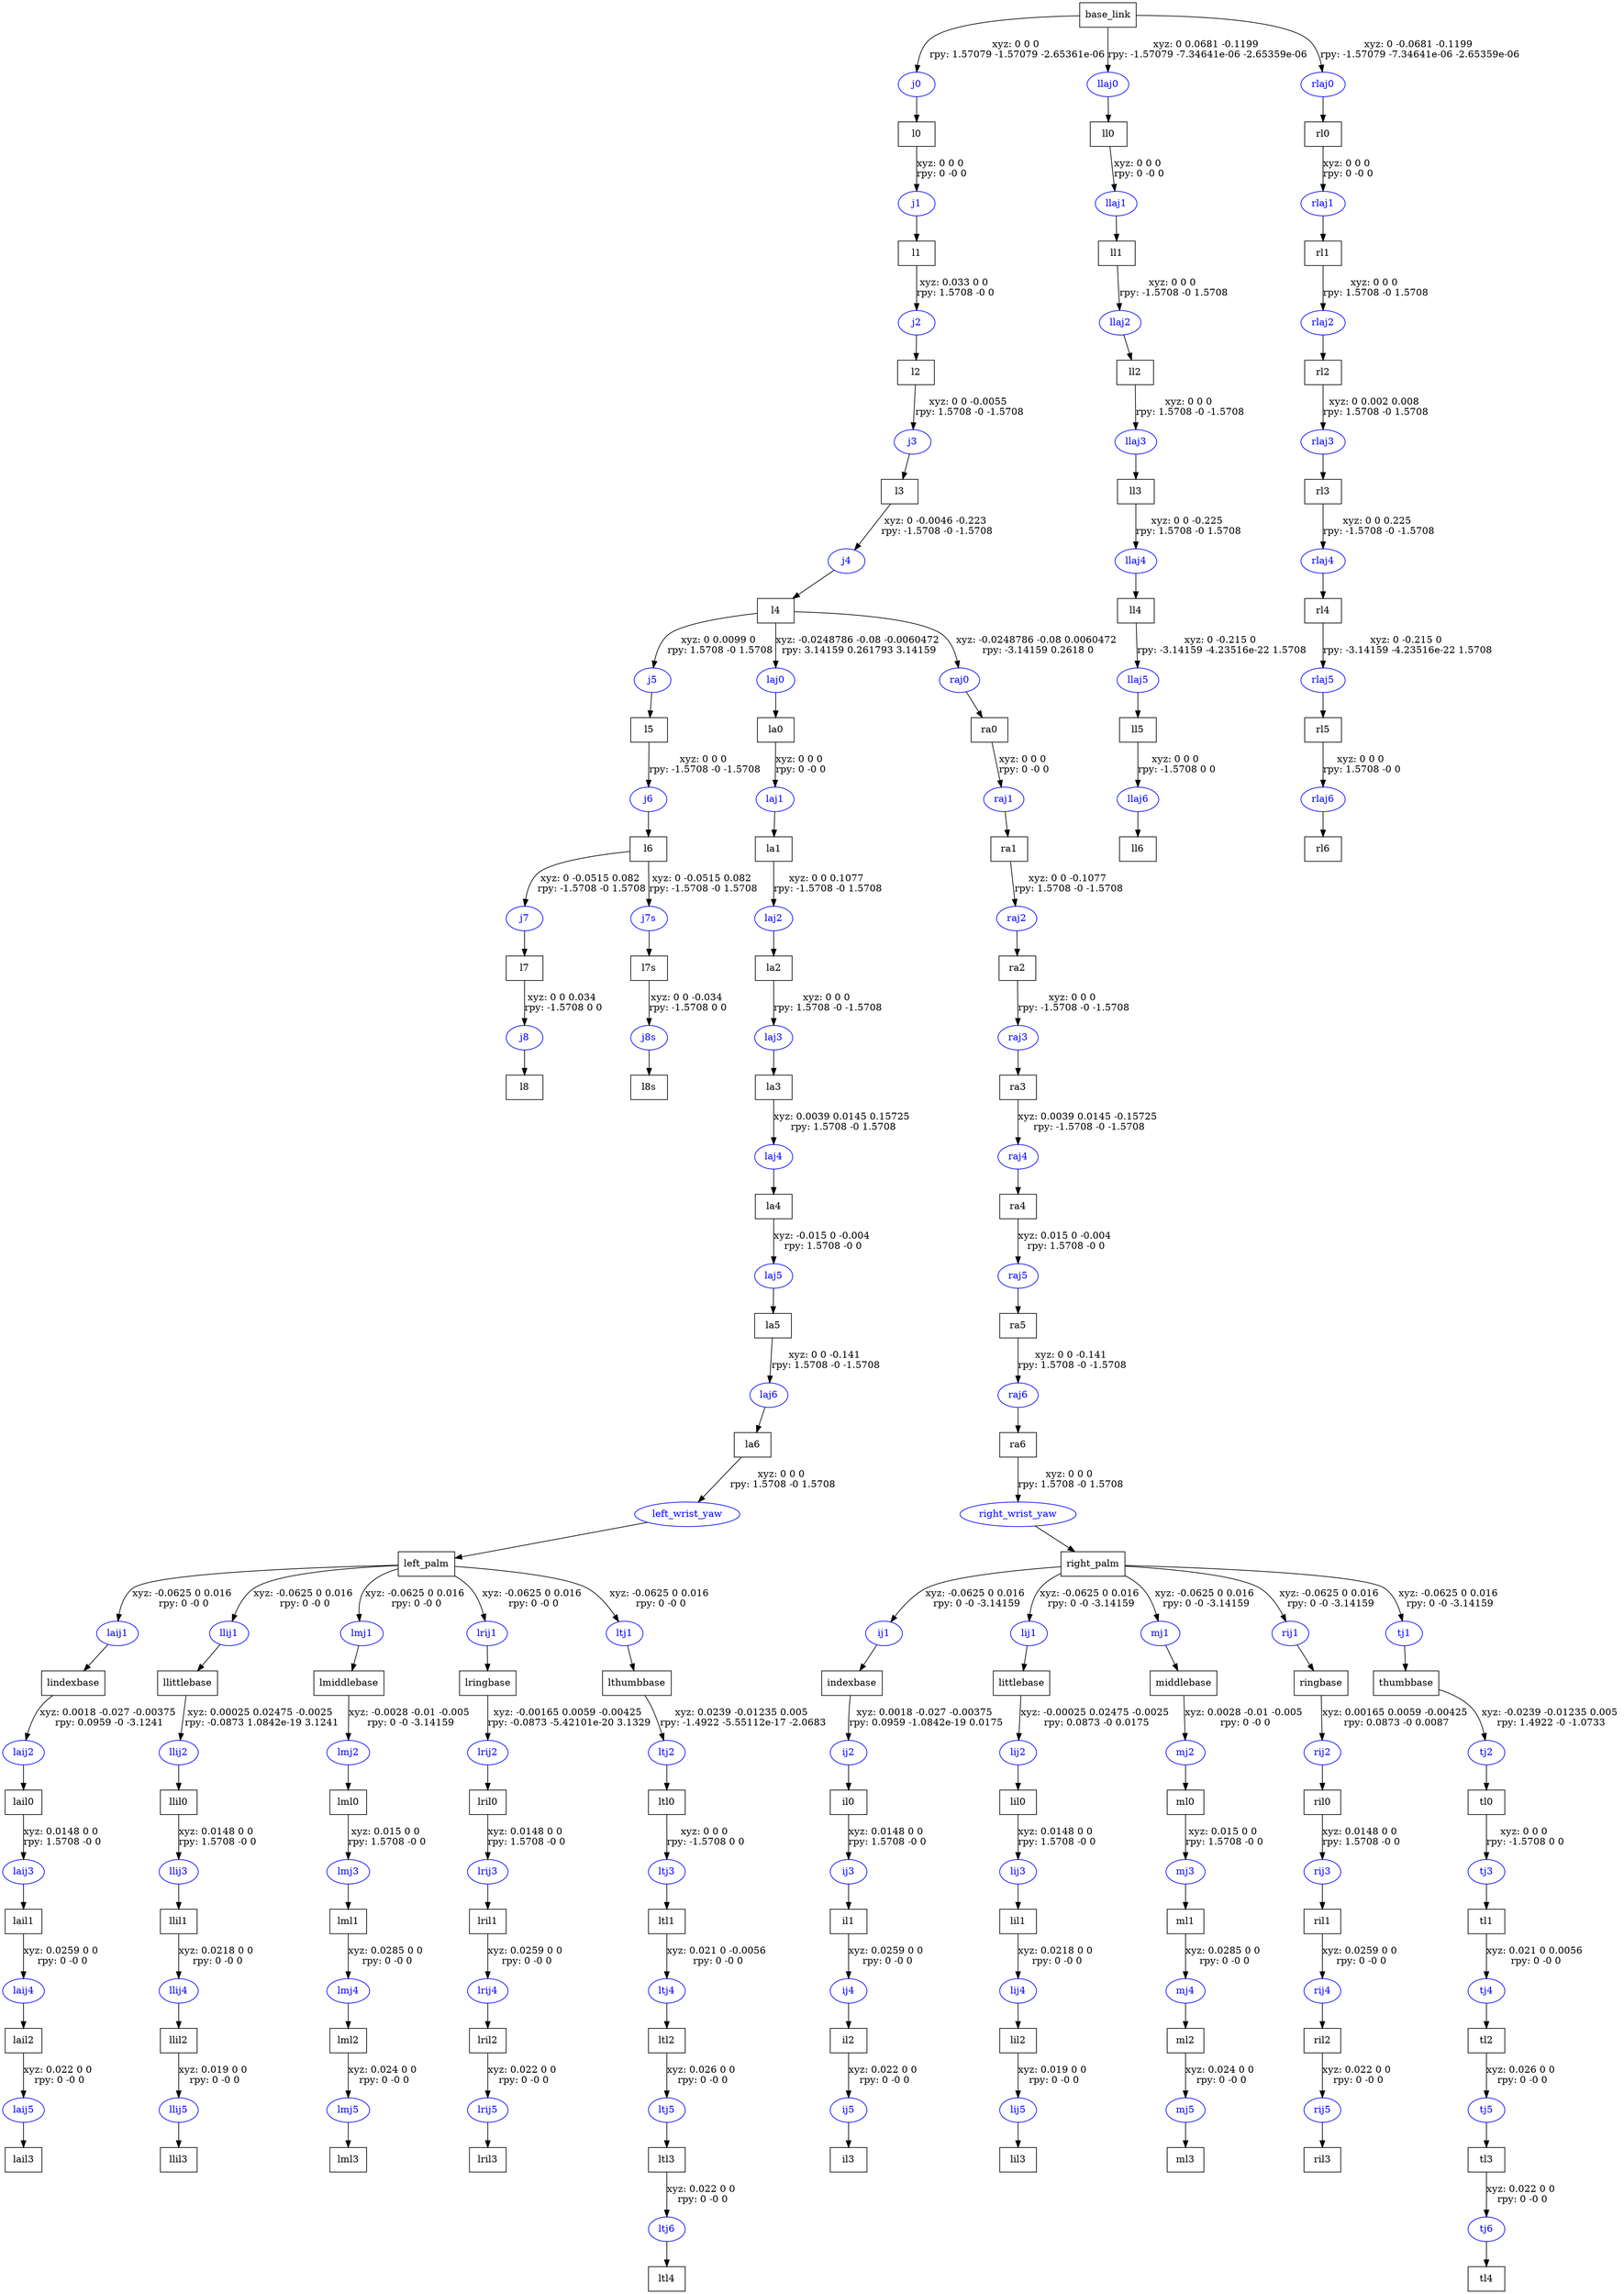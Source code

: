 digraph G {
node [shape=box];
"base_link" [label="base_link"];
"l0" [label="l0"];
"l1" [label="l1"];
"l2" [label="l2"];
"l3" [label="l3"];
"l4" [label="l4"];
"l5" [label="l5"];
"l6" [label="l6"];
"l7" [label="l7"];
"l8" [label="l8"];
"l7s" [label="l7s"];
"l8s" [label="l8s"];
"la0" [label="la0"];
"la1" [label="la1"];
"la2" [label="la2"];
"la3" [label="la3"];
"la4" [label="la4"];
"la5" [label="la5"];
"la6" [label="la6"];
"left_palm" [label="left_palm"];
"lindexbase" [label="lindexbase"];
"lail0" [label="lail0"];
"lail1" [label="lail1"];
"lail2" [label="lail2"];
"lail3" [label="lail3"];
"llittlebase" [label="llittlebase"];
"llil0" [label="llil0"];
"llil1" [label="llil1"];
"llil2" [label="llil2"];
"llil3" [label="llil3"];
"lmiddlebase" [label="lmiddlebase"];
"lml0" [label="lml0"];
"lml1" [label="lml1"];
"lml2" [label="lml2"];
"lml3" [label="lml3"];
"lringbase" [label="lringbase"];
"lril0" [label="lril0"];
"lril1" [label="lril1"];
"lril2" [label="lril2"];
"lril3" [label="lril3"];
"lthumbbase" [label="lthumbbase"];
"ltl0" [label="ltl0"];
"ltl1" [label="ltl1"];
"ltl2" [label="ltl2"];
"ltl3" [label="ltl3"];
"ltl4" [label="ltl4"];
"ra0" [label="ra0"];
"ra1" [label="ra1"];
"ra2" [label="ra2"];
"ra3" [label="ra3"];
"ra4" [label="ra4"];
"ra5" [label="ra5"];
"ra6" [label="ra6"];
"right_palm" [label="right_palm"];
"indexbase" [label="indexbase"];
"il0" [label="il0"];
"il1" [label="il1"];
"il2" [label="il2"];
"il3" [label="il3"];
"littlebase" [label="littlebase"];
"lil0" [label="lil0"];
"lil1" [label="lil1"];
"lil2" [label="lil2"];
"lil3" [label="lil3"];
"middlebase" [label="middlebase"];
"ml0" [label="ml0"];
"ml1" [label="ml1"];
"ml2" [label="ml2"];
"ml3" [label="ml3"];
"ringbase" [label="ringbase"];
"ril0" [label="ril0"];
"ril1" [label="ril1"];
"ril2" [label="ril2"];
"ril3" [label="ril3"];
"thumbbase" [label="thumbbase"];
"tl0" [label="tl0"];
"tl1" [label="tl1"];
"tl2" [label="tl2"];
"tl3" [label="tl3"];
"tl4" [label="tl4"];
"ll0" [label="ll0"];
"ll1" [label="ll1"];
"ll2" [label="ll2"];
"ll3" [label="ll3"];
"ll4" [label="ll4"];
"ll5" [label="ll5"];
"ll6" [label="ll6"];
"rl0" [label="rl0"];
"rl1" [label="rl1"];
"rl2" [label="rl2"];
"rl3" [label="rl3"];
"rl4" [label="rl4"];
"rl5" [label="rl5"];
"rl6" [label="rl6"];
node [shape=ellipse, color=blue, fontcolor=blue];
"base_link" -> "j0" [label="xyz: 0 0 0 \nrpy: 1.57079 -1.57079 -2.65361e-06"]
"j0" -> "l0"
"l0" -> "j1" [label="xyz: 0 0 0 \nrpy: 0 -0 0"]
"j1" -> "l1"
"l1" -> "j2" [label="xyz: 0.033 0 0 \nrpy: 1.5708 -0 0"]
"j2" -> "l2"
"l2" -> "j3" [label="xyz: 0 0 -0.0055 \nrpy: 1.5708 -0 -1.5708"]
"j3" -> "l3"
"l3" -> "j4" [label="xyz: 0 -0.0046 -0.223 \nrpy: -1.5708 -0 -1.5708"]
"j4" -> "l4"
"l4" -> "j5" [label="xyz: 0 0.0099 0 \nrpy: 1.5708 -0 1.5708"]
"j5" -> "l5"
"l5" -> "j6" [label="xyz: 0 0 0 \nrpy: -1.5708 -0 -1.5708"]
"j6" -> "l6"
"l6" -> "j7" [label="xyz: 0 -0.0515 0.082 \nrpy: -1.5708 -0 1.5708"]
"j7" -> "l7"
"l7" -> "j8" [label="xyz: 0 0 0.034 \nrpy: -1.5708 0 0"]
"j8" -> "l8"
"l6" -> "j7s" [label="xyz: 0 -0.0515 0.082 \nrpy: -1.5708 -0 1.5708"]
"j7s" -> "l7s"
"l7s" -> "j8s" [label="xyz: 0 0 -0.034 \nrpy: -1.5708 0 0"]
"j8s" -> "l8s"
"l4" -> "laj0" [label="xyz: -0.0248786 -0.08 -0.0060472 \nrpy: 3.14159 0.261793 3.14159"]
"laj0" -> "la0"
"la0" -> "laj1" [label="xyz: 0 0 0 \nrpy: 0 -0 0"]
"laj1" -> "la1"
"la1" -> "laj2" [label="xyz: 0 0 0.1077 \nrpy: -1.5708 -0 1.5708"]
"laj2" -> "la2"
"la2" -> "laj3" [label="xyz: 0 0 0 \nrpy: 1.5708 -0 -1.5708"]
"laj3" -> "la3"
"la3" -> "laj4" [label="xyz: 0.0039 0.0145 0.15725 \nrpy: 1.5708 -0 1.5708"]
"laj4" -> "la4"
"la4" -> "laj5" [label="xyz: -0.015 0 -0.004 \nrpy: 1.5708 -0 0"]
"laj5" -> "la5"
"la5" -> "laj6" [label="xyz: 0 0 -0.141 \nrpy: 1.5708 -0 -1.5708"]
"laj6" -> "la6"
"la6" -> "left_wrist_yaw" [label="xyz: 0 0 0 \nrpy: 1.5708 -0 1.5708"]
"left_wrist_yaw" -> "left_palm"
"left_palm" -> "laij1" [label="xyz: -0.0625 0 0.016 \nrpy: 0 -0 0"]
"laij1" -> "lindexbase"
"lindexbase" -> "laij2" [label="xyz: 0.0018 -0.027 -0.00375 \nrpy: 0.0959 -0 -3.1241"]
"laij2" -> "lail0"
"lail0" -> "laij3" [label="xyz: 0.0148 0 0 \nrpy: 1.5708 -0 0"]
"laij3" -> "lail1"
"lail1" -> "laij4" [label="xyz: 0.0259 0 0 \nrpy: 0 -0 0"]
"laij4" -> "lail2"
"lail2" -> "laij5" [label="xyz: 0.022 0 0 \nrpy: 0 -0 0"]
"laij5" -> "lail3"
"left_palm" -> "llij1" [label="xyz: -0.0625 0 0.016 \nrpy: 0 -0 0"]
"llij1" -> "llittlebase"
"llittlebase" -> "llij2" [label="xyz: 0.00025 0.02475 -0.0025 \nrpy: -0.0873 1.0842e-19 3.1241"]
"llij2" -> "llil0"
"llil0" -> "llij3" [label="xyz: 0.0148 0 0 \nrpy: 1.5708 -0 0"]
"llij3" -> "llil1"
"llil1" -> "llij4" [label="xyz: 0.0218 0 0 \nrpy: 0 -0 0"]
"llij4" -> "llil2"
"llil2" -> "llij5" [label="xyz: 0.019 0 0 \nrpy: 0 -0 0"]
"llij5" -> "llil3"
"left_palm" -> "lmj1" [label="xyz: -0.0625 0 0.016 \nrpy: 0 -0 0"]
"lmj1" -> "lmiddlebase"
"lmiddlebase" -> "lmj2" [label="xyz: -0.0028 -0.01 -0.005 \nrpy: 0 -0 -3.14159"]
"lmj2" -> "lml0"
"lml0" -> "lmj3" [label="xyz: 0.015 0 0 \nrpy: 1.5708 -0 0"]
"lmj3" -> "lml1"
"lml1" -> "lmj4" [label="xyz: 0.0285 0 0 \nrpy: 0 -0 0"]
"lmj4" -> "lml2"
"lml2" -> "lmj5" [label="xyz: 0.024 0 0 \nrpy: 0 -0 0"]
"lmj5" -> "lml3"
"left_palm" -> "lrij1" [label="xyz: -0.0625 0 0.016 \nrpy: 0 -0 0"]
"lrij1" -> "lringbase"
"lringbase" -> "lrij2" [label="xyz: -0.00165 0.0059 -0.00425 \nrpy: -0.0873 -5.42101e-20 3.1329"]
"lrij2" -> "lril0"
"lril0" -> "lrij3" [label="xyz: 0.0148 0 0 \nrpy: 1.5708 -0 0"]
"lrij3" -> "lril1"
"lril1" -> "lrij4" [label="xyz: 0.0259 0 0 \nrpy: 0 -0 0"]
"lrij4" -> "lril2"
"lril2" -> "lrij5" [label="xyz: 0.022 0 0 \nrpy: 0 -0 0"]
"lrij5" -> "lril3"
"left_palm" -> "ltj1" [label="xyz: -0.0625 0 0.016 \nrpy: 0 -0 0"]
"ltj1" -> "lthumbbase"
"lthumbbase" -> "ltj2" [label="xyz: 0.0239 -0.01235 0.005 \nrpy: -1.4922 -5.55112e-17 -2.0683"]
"ltj2" -> "ltl0"
"ltl0" -> "ltj3" [label="xyz: 0 0 0 \nrpy: -1.5708 0 0"]
"ltj3" -> "ltl1"
"ltl1" -> "ltj4" [label="xyz: 0.021 0 -0.0056 \nrpy: 0 -0 0"]
"ltj4" -> "ltl2"
"ltl2" -> "ltj5" [label="xyz: 0.026 0 0 \nrpy: 0 -0 0"]
"ltj5" -> "ltl3"
"ltl3" -> "ltj6" [label="xyz: 0.022 0 0 \nrpy: 0 -0 0"]
"ltj6" -> "ltl4"
"l4" -> "raj0" [label="xyz: -0.0248786 -0.08 0.0060472 \nrpy: -3.14159 0.2618 0"]
"raj0" -> "ra0"
"ra0" -> "raj1" [label="xyz: 0 0 0 \nrpy: 0 -0 0"]
"raj1" -> "ra1"
"ra1" -> "raj2" [label="xyz: 0 0 -0.1077 \nrpy: 1.5708 -0 -1.5708"]
"raj2" -> "ra2"
"ra2" -> "raj3" [label="xyz: 0 0 0 \nrpy: -1.5708 -0 -1.5708"]
"raj3" -> "ra3"
"ra3" -> "raj4" [label="xyz: 0.0039 0.0145 -0.15725 \nrpy: -1.5708 -0 -1.5708"]
"raj4" -> "ra4"
"ra4" -> "raj5" [label="xyz: 0.015 0 -0.004 \nrpy: 1.5708 -0 0"]
"raj5" -> "ra5"
"ra5" -> "raj6" [label="xyz: 0 0 -0.141 \nrpy: 1.5708 -0 -1.5708"]
"raj6" -> "ra6"
"ra6" -> "right_wrist_yaw" [label="xyz: 0 0 0 \nrpy: 1.5708 -0 1.5708"]
"right_wrist_yaw" -> "right_palm"
"right_palm" -> "ij1" [label="xyz: -0.0625 0 0.016 \nrpy: 0 -0 -3.14159"]
"ij1" -> "indexbase"
"indexbase" -> "ij2" [label="xyz: 0.0018 -0.027 -0.00375 \nrpy: 0.0959 -1.0842e-19 0.0175"]
"ij2" -> "il0"
"il0" -> "ij3" [label="xyz: 0.0148 0 0 \nrpy: 1.5708 -0 0"]
"ij3" -> "il1"
"il1" -> "ij4" [label="xyz: 0.0259 0 0 \nrpy: 0 -0 0"]
"ij4" -> "il2"
"il2" -> "ij5" [label="xyz: 0.022 0 0 \nrpy: 0 -0 0"]
"ij5" -> "il3"
"right_palm" -> "lij1" [label="xyz: -0.0625 0 0.016 \nrpy: 0 -0 -3.14159"]
"lij1" -> "littlebase"
"littlebase" -> "lij2" [label="xyz: -0.00025 0.02475 -0.0025 \nrpy: 0.0873 -0 0.0175"]
"lij2" -> "lil0"
"lil0" -> "lij3" [label="xyz: 0.0148 0 0 \nrpy: 1.5708 -0 0"]
"lij3" -> "lil1"
"lil1" -> "lij4" [label="xyz: 0.0218 0 0 \nrpy: 0 -0 0"]
"lij4" -> "lil2"
"lil2" -> "lij5" [label="xyz: 0.019 0 0 \nrpy: 0 -0 0"]
"lij5" -> "lil3"
"right_palm" -> "mj1" [label="xyz: -0.0625 0 0.016 \nrpy: 0 -0 -3.14159"]
"mj1" -> "middlebase"
"middlebase" -> "mj2" [label="xyz: 0.0028 -0.01 -0.005 \nrpy: 0 -0 0"]
"mj2" -> "ml0"
"ml0" -> "mj3" [label="xyz: 0.015 0 0 \nrpy: 1.5708 -0 0"]
"mj3" -> "ml1"
"ml1" -> "mj4" [label="xyz: 0.0285 0 0 \nrpy: 0 -0 0"]
"mj4" -> "ml2"
"ml2" -> "mj5" [label="xyz: 0.024 0 0 \nrpy: 0 -0 0"]
"mj5" -> "ml3"
"right_palm" -> "rij1" [label="xyz: -0.0625 0 0.016 \nrpy: 0 -0 -3.14159"]
"rij1" -> "ringbase"
"ringbase" -> "rij2" [label="xyz: 0.00165 0.0059 -0.00425 \nrpy: 0.0873 -0 0.0087"]
"rij2" -> "ril0"
"ril0" -> "rij3" [label="xyz: 0.0148 0 0 \nrpy: 1.5708 -0 0"]
"rij3" -> "ril1"
"ril1" -> "rij4" [label="xyz: 0.0259 0 0 \nrpy: 0 -0 0"]
"rij4" -> "ril2"
"ril2" -> "rij5" [label="xyz: 0.022 0 0 \nrpy: 0 -0 0"]
"rij5" -> "ril3"
"right_palm" -> "tj1" [label="xyz: -0.0625 0 0.016 \nrpy: 0 -0 -3.14159"]
"tj1" -> "thumbbase"
"thumbbase" -> "tj2" [label="xyz: -0.0239 -0.01235 0.005 \nrpy: 1.4922 -0 -1.0733"]
"tj2" -> "tl0"
"tl0" -> "tj3" [label="xyz: 0 0 0 \nrpy: -1.5708 0 0"]
"tj3" -> "tl1"
"tl1" -> "tj4" [label="xyz: 0.021 0 0.0056 \nrpy: 0 -0 0"]
"tj4" -> "tl2"
"tl2" -> "tj5" [label="xyz: 0.026 0 0 \nrpy: 0 -0 0"]
"tj5" -> "tl3"
"tl3" -> "tj6" [label="xyz: 0.022 0 0 \nrpy: 0 -0 0"]
"tj6" -> "tl4"
"base_link" -> "llaj0" [label="xyz: 0 0.0681 -0.1199 \nrpy: -1.57079 -7.34641e-06 -2.65359e-06"]
"llaj0" -> "ll0"
"ll0" -> "llaj1" [label="xyz: 0 0 0 \nrpy: 0 -0 0"]
"llaj1" -> "ll1"
"ll1" -> "llaj2" [label="xyz: 0 0 0 \nrpy: -1.5708 -0 1.5708"]
"llaj2" -> "ll2"
"ll2" -> "llaj3" [label="xyz: 0 0 0 \nrpy: 1.5708 -0 -1.5708"]
"llaj3" -> "ll3"
"ll3" -> "llaj4" [label="xyz: 0 0 -0.225 \nrpy: 1.5708 -0 1.5708"]
"llaj4" -> "ll4"
"ll4" -> "llaj5" [label="xyz: 0 -0.215 0 \nrpy: -3.14159 -4.23516e-22 1.5708"]
"llaj5" -> "ll5"
"ll5" -> "llaj6" [label="xyz: 0 0 0 \nrpy: -1.5708 0 0"]
"llaj6" -> "ll6"
"base_link" -> "rlaj0" [label="xyz: 0 -0.0681 -0.1199 \nrpy: -1.57079 -7.34641e-06 -2.65359e-06"]
"rlaj0" -> "rl0"
"rl0" -> "rlaj1" [label="xyz: 0 0 0 \nrpy: 0 -0 0"]
"rlaj1" -> "rl1"
"rl1" -> "rlaj2" [label="xyz: 0 0 0 \nrpy: 1.5708 -0 1.5708"]
"rlaj2" -> "rl2"
"rl2" -> "rlaj3" [label="xyz: 0 0.002 0.008 \nrpy: 1.5708 -0 1.5708"]
"rlaj3" -> "rl3"
"rl3" -> "rlaj4" [label="xyz: 0 0 0.225 \nrpy: -1.5708 -0 -1.5708"]
"rlaj4" -> "rl4"
"rl4" -> "rlaj5" [label="xyz: 0 -0.215 0 \nrpy: -3.14159 -4.23516e-22 1.5708"]
"rlaj5" -> "rl5"
"rl5" -> "rlaj6" [label="xyz: 0 0 0 \nrpy: 1.5708 -0 0"]
"rlaj6" -> "rl6"
}
